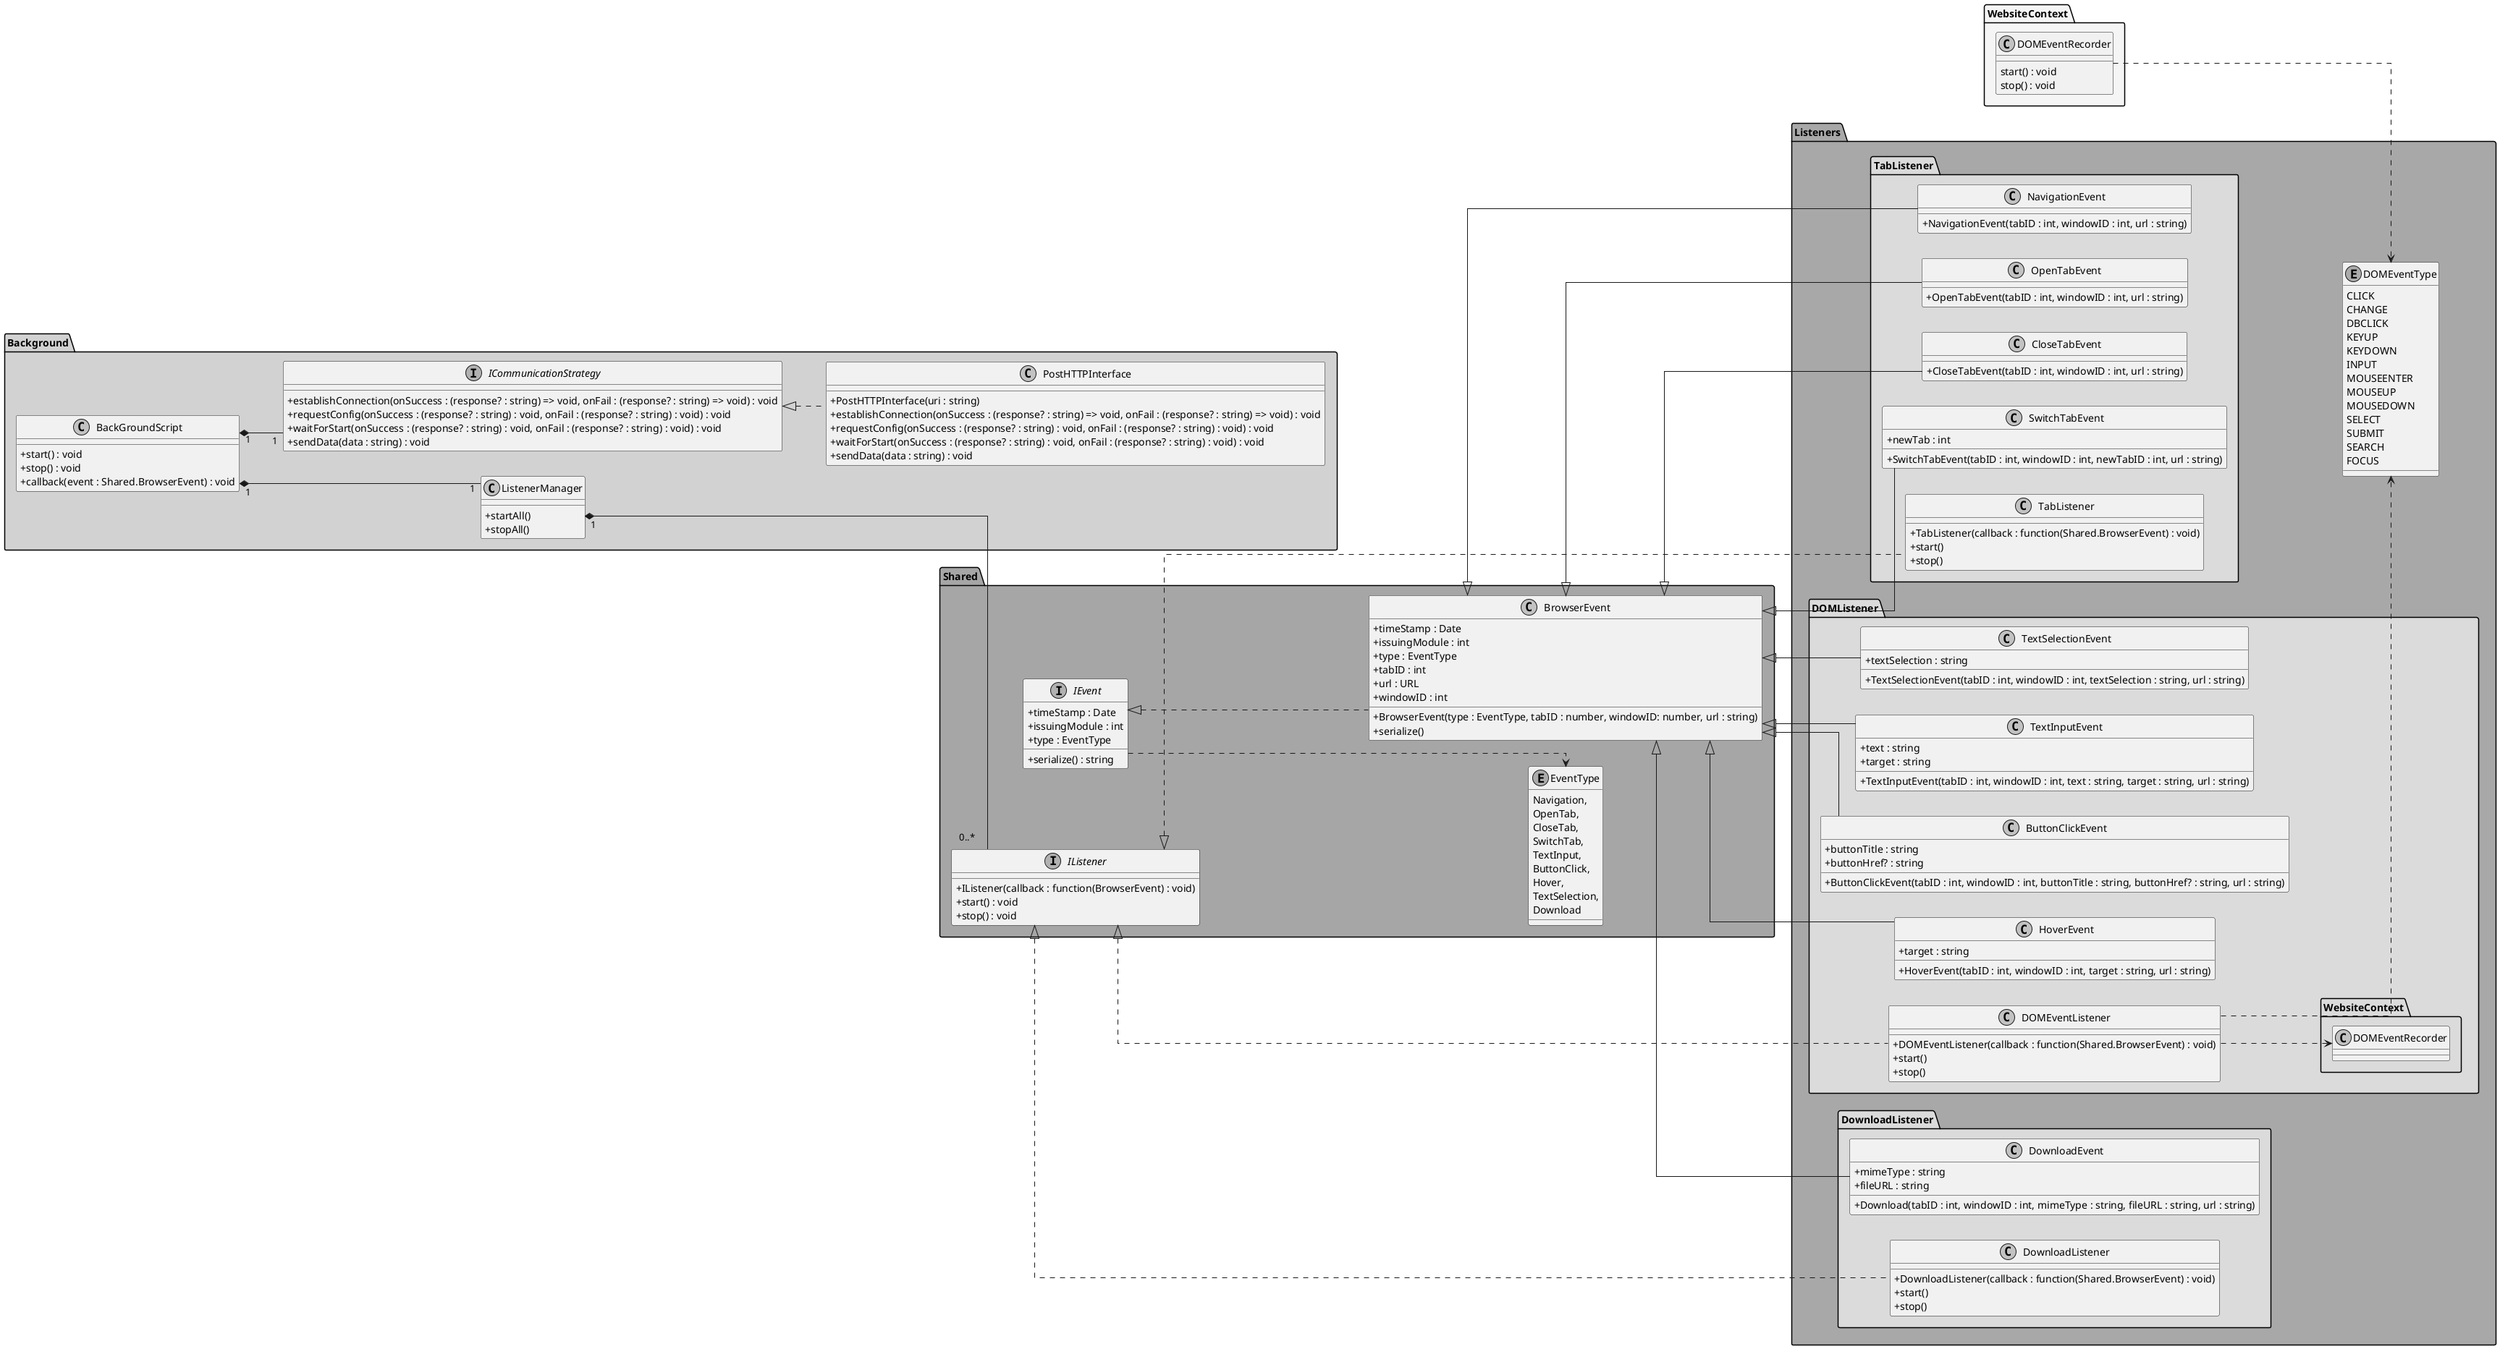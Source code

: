 @startuml
skinparam linetype ortho
skinparam monochrome true
skinparam classAttributeIconSize 0
'skinparam backgroundColor transparent
'skinparam classBackgroundColor transparent
'skinparam style strictuml
'skinparam groupInheritance 2'
left to right direction
namespace Shared #A1AAA1 {

	enum EventType {
		Navigation,
		OpenTab,
		CloseTab,
		SwitchTab,
		TextInput,
		ButtonClick,
		Hover,
		TextSelection,
		Download
	}

	interface IListener {
		+ IListener(callback : function(BrowserEvent) : void)
		+ start() : void
		+ stop() : void
	}

	interface IEvent {
		+ timeStamp : Date
		+ issuingModule : int
		+ type : EventType
		+ serialize() : string
	}
	IEvent ..> EventType

	
	IEvent <|.. BrowserEvent
	class BrowserEvent {
        + BrowserEvent(type : EventType, tabID : number, windowID: number, url : string)
		+ timeStamp : Date
		+ issuingModule : int
		+ type : EventType
		+ serialize()
		+ tabID : int
		+ url : URL
        + windowID : int
	}

}
namespace Background #D1D1DD {
	class BackGroundScript {
		+ start() : void
		+ stop() : void
		+ callback(event : Shared.BrowserEvent) : void
	}

    class ListenerManager {
        + startAll()
        + stopAll()
    }

	interface ICommunicationStrategy {
        + establishConnection(onSuccess : (response? : string) => void, onFail : (response? : string) => void) : void
		+ requestConfig(onSuccess : (response? : string) : void, onFail : (response? : string) : void) : void
		+ waitForStart(onSuccess : (response? : string) : void, onFail : (response? : string) : void) : void
		+ sendData(data : string) : void
	}
	class PostHTTPInterface implements ICommunicationStrategy {
		+ PostHTTPInterface(uri : string)
        + establishConnection(onSuccess : (response? : string) => void, onFail : (response? : string) => void) : void
		+ requestConfig(onSuccess : (response? : string) : void, onFail : (response? : string) : void) : void
		+ waitForStart(onSuccess : (response? : string) : void, onFail : (response? : string) : void) : void
		+ sendData(data : string) : void
	}

	BackGroundScript "1" *-- "1" ListenerManager
	ListenerManager "1" *-- "0..*" Shared.IListener
	BackGroundScript "1" *-- "1" ICommunicationStrategy

}
namespace Listeners #AAAAA1{
	namespace TabListener #DDDDD1 {
		class TabListener implements Shared.IListener {
			+ TabListener(callback : function(Shared.BrowserEvent) : void)
			+ start()
			+ stop()
		}
		class OpenTabEvent extends Shared.BrowserEvent {
			+ OpenTabEvent(tabID : int, windowID : int, url : string)
		}
		class CloseTabEvent extends Shared.BrowserEvent {
			+ CloseTabEvent(tabID : int, windowID : int, url : string)
		}
		class SwitchTabEvent extends Shared.BrowserEvent {
			+ newTab : int
			+ SwitchTabEvent(tabID : int, windowID : int, newTabID : int, url : string)
		}
		class NavigationEvent extends Shared.BrowserEvent {
			+ NavigationEvent(tabID : int, windowID : int, url : string)
		}
	}
	namespace DOMListener #DDDDD1{
		class DOMEventListener implements Shared.IListener {
			+ DOMEventListener(callback : function(Shared.BrowserEvent) : void)
			+ start()
			+ stop()
		}
        DOMEventListener ..> Listeners.DOMEventType
		class TextInputEvent extends Shared.BrowserEvent {
			+ text : string
			+ target : string
			+ TextInputEvent(tabID : int, windowID : int, text : string, target : string, url : string)
		}
		class ButtonClickEvent extends Shared.BrowserEvent {
			+ buttonTitle : string
			+ buttonHref? : string
			+ ButtonClickEvent(tabID : int, windowID : int, buttonTitle : string, buttonHref? : string, url : string)
		}
		class HoverEvent extends Shared.BrowserEvent {
			+ target : string
			+ HoverEvent(tabID : int, windowID : int, target : string, url : string)
		}
		class TextSelectionEvent extends Shared.BrowserEvent {
			+ textSelection : string
			+ TextSelectionEvent(tabID : int, windowID : int, textSelection : string, url : string)
		}
		DOMEventListener ..> WebsiteContext.DOMEventRecorder
	}
	namespace DownloadListener #DDDDD1{
		class DownloadListener implements Shared.IListener {
			+ DownloadListener(callback : function(Shared.BrowserEvent) : void)
			+ start()
			+ stop()
		}
		class DownloadEvent extends Shared.BrowserEvent {
		    + mimeType : string
		    + fileURL : string
		    + Download(tabID : int, windowID : int, mimeType : string, fileURL : string, url : string)
		}
	}
	enum DOMEventType {
		CLICK
		CHANGE
		DBCLICK
		KEYUP
		KEYDOWN
		INPUT
		MOUSEENTER
		MOUSEUP
		MOUSEDOWN
		SELECT
		SUBMIT
		SEARCH
		FOCUS
	}
}
namespace WebsiteContext #FFF1F1 {
	class DOMEventRecorder {
		start() : void
		stop() : void
	}
	DOMEventRecorder ..> Listeners.DOMEventType
}
@enduml

